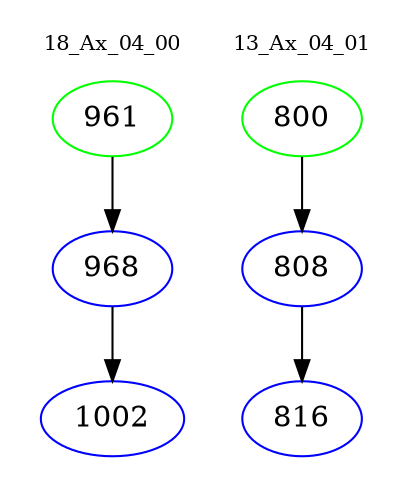 digraph{
subgraph cluster_0 {
color = white
label = "18_Ax_04_00";
fontsize=10;
T0_961 [label="961", color="green"]
T0_961 -> T0_968 [color="black"]
T0_968 [label="968", color="blue"]
T0_968 -> T0_1002 [color="black"]
T0_1002 [label="1002", color="blue"]
}
subgraph cluster_1 {
color = white
label = "13_Ax_04_01";
fontsize=10;
T1_800 [label="800", color="green"]
T1_800 -> T1_808 [color="black"]
T1_808 [label="808", color="blue"]
T1_808 -> T1_816 [color="black"]
T1_816 [label="816", color="blue"]
}
}
